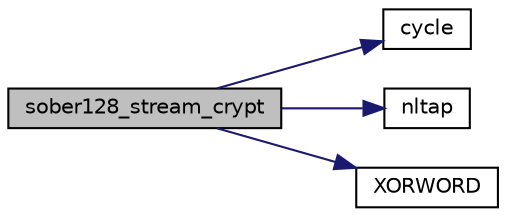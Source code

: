digraph "sober128_stream_crypt"
{
 // LATEX_PDF_SIZE
  edge [fontname="Helvetica",fontsize="10",labelfontname="Helvetica",labelfontsize="10"];
  node [fontname="Helvetica",fontsize="10",shape=record];
  rankdir="LR";
  Node77 [label="sober128_stream_crypt",height=0.2,width=0.4,color="black", fillcolor="grey75", style="filled", fontcolor="black",tooltip="Encrypt (or decrypt) bytes of ciphertext (or plaintext) with Sober128."];
  Node77 -> Node78 [color="midnightblue",fontsize="10",style="solid"];
  Node78 [label="cycle",height=0.2,width=0.4,color="black", fillcolor="white", style="filled",URL="$sober128__stream_8c.html#a5ee309e1f2da8afec6f25f826763f55d",tooltip=" "];
  Node77 -> Node79 [color="midnightblue",fontsize="10",style="solid"];
  Node79 [label="nltap",height=0.2,width=0.4,color="black", fillcolor="white", style="filled",URL="$sober128__stream_8c.html#aa40918d0bb77cd616f54d859fe3ceb34",tooltip=" "];
  Node77 -> Node80 [color="midnightblue",fontsize="10",style="solid"];
  Node80 [label="XORWORD",height=0.2,width=0.4,color="black", fillcolor="white", style="filled",URL="$sober128__stream_8c.html#a272d26d71ca3e6dd2b4282302c91e5bd",tooltip=" "];
}

